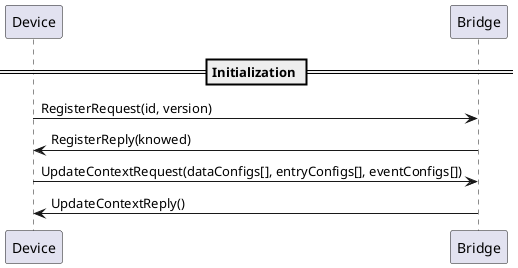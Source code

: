 @startuml

== Initialization ==
Device -> Bridge : RegisterRequest(id, version)
Bridge -> Device : RegisterReply(knowed)
Device -> Bridge : UpdateContextRequest(dataConfigs[], entryConfigs[], eventConfigs[])
Bridge -> Device : UpdateContextReply()

@enduml